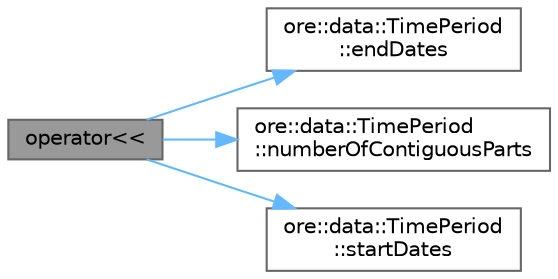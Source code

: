 digraph "operator&lt;&lt;"
{
 // INTERACTIVE_SVG=YES
 // LATEX_PDF_SIZE
  bgcolor="transparent";
  edge [fontname=Helvetica,fontsize=10,labelfontname=Helvetica,labelfontsize=10];
  node [fontname=Helvetica,fontsize=10,shape=box,height=0.2,width=0.4];
  rankdir="LR";
  Node1 [label="operator\<\<",height=0.2,width=0.4,color="gray40", fillcolor="grey60", style="filled", fontcolor="black",tooltip=" "];
  Node1 -> Node2 [color="steelblue1",style="solid"];
  Node2 [label="ore::data::TimePeriod\l::endDates",height=0.2,width=0.4,color="grey40", fillcolor="white", style="filled",URL="$classore_1_1data_1_1_time_period.html#aaeec1555a83cddb2c9ce00dc0e28b59a",tooltip=" "];
  Node1 -> Node3 [color="steelblue1",style="solid"];
  Node3 [label="ore::data::TimePeriod\l::numberOfContiguousParts",height=0.2,width=0.4,color="grey40", fillcolor="white", style="filled",URL="$classore_1_1data_1_1_time_period.html#afaa8ce26694a96d5c3e2707963971891",tooltip=" "];
  Node1 -> Node4 [color="steelblue1",style="solid"];
  Node4 [label="ore::data::TimePeriod\l::startDates",height=0.2,width=0.4,color="grey40", fillcolor="white", style="filled",URL="$classore_1_1data_1_1_time_period.html#ac942b6a197f6becffb2a8e13c51ac310",tooltip=" "];
}
